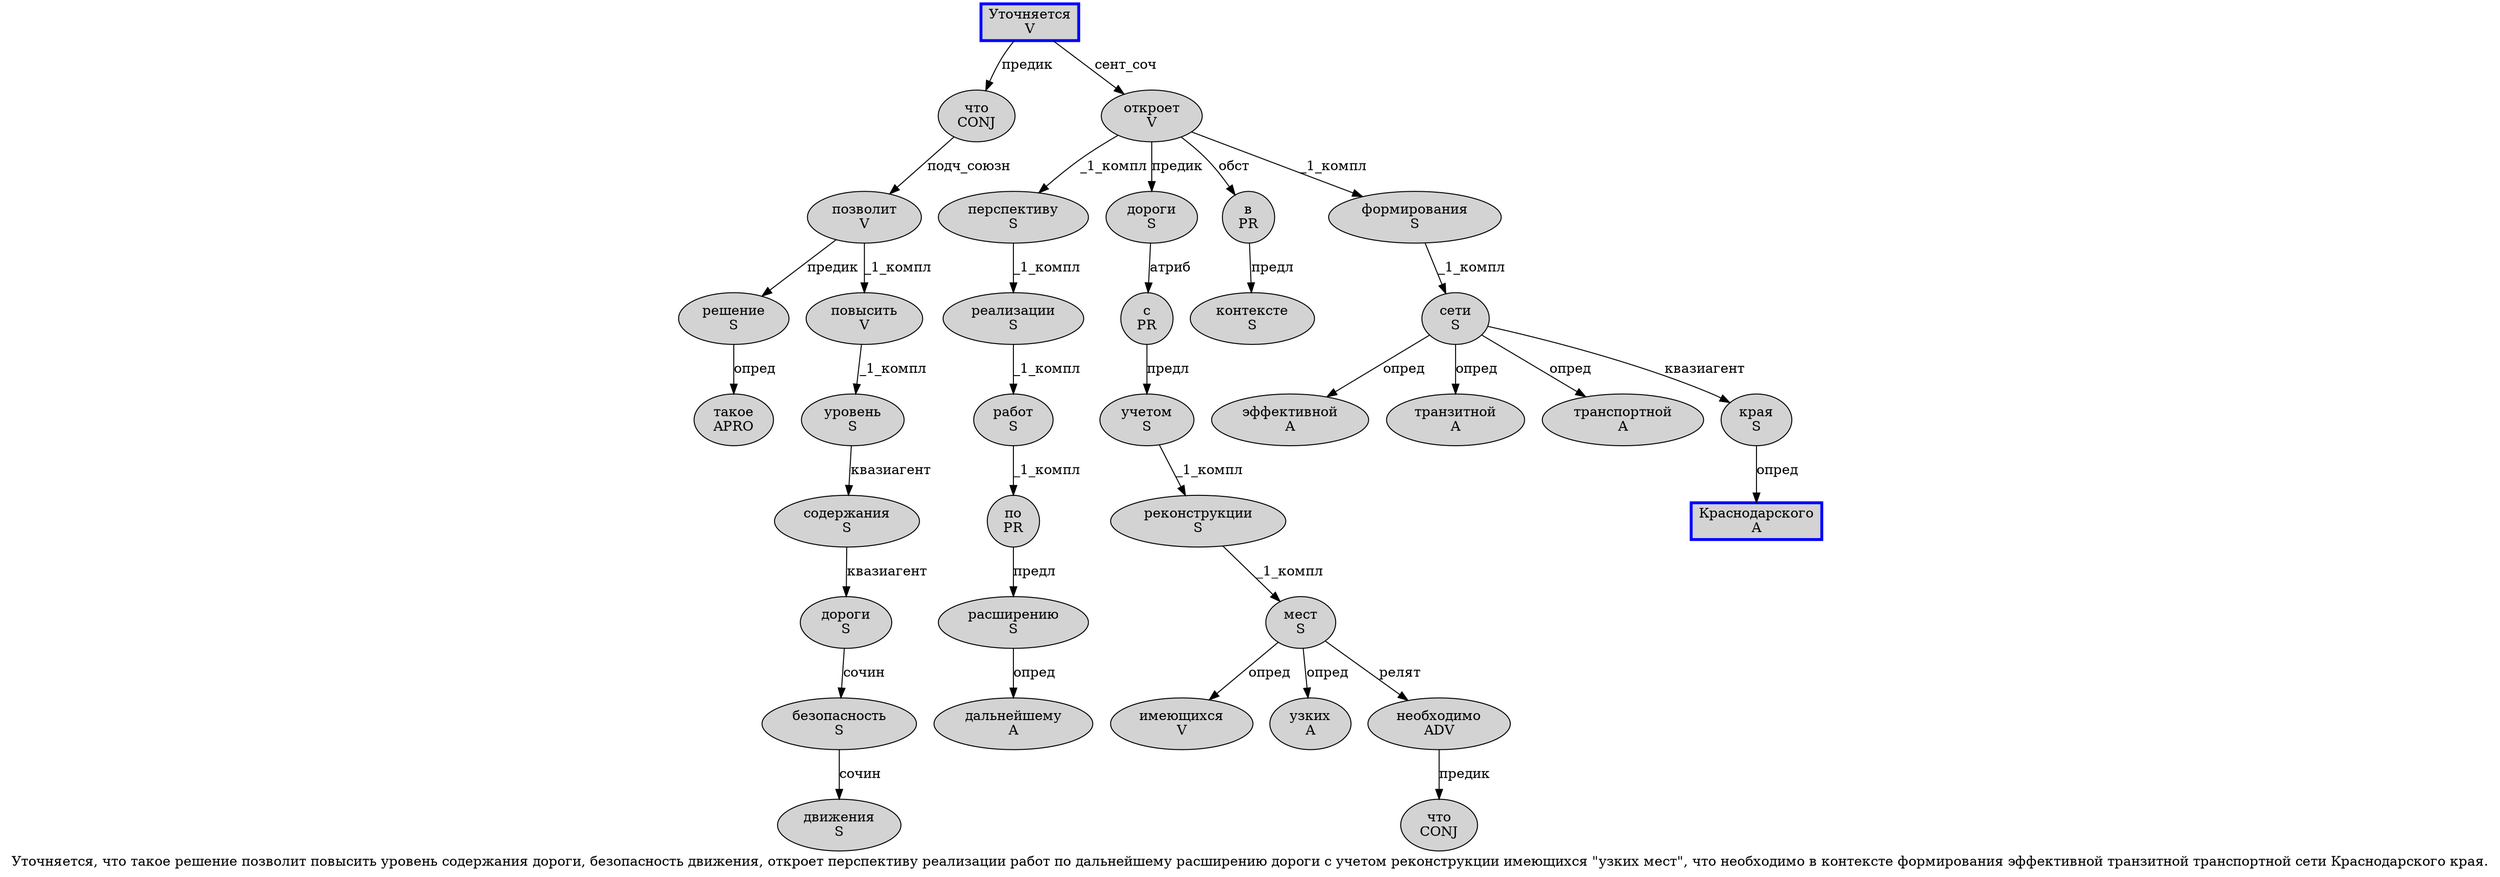 digraph SENTENCE_1178 {
	graph [label="Уточняется, что такое решение позволит повысить уровень содержания дороги, безопасность движения, откроет перспективу реализации работ по дальнейшему расширению дороги с учетом реконструкции имеющихся \"узких мест\", что необходимо в контексте формирования эффективной транзитной транспортной сети Краснодарского края."]
	node [style=filled]
		0 [label="Уточняется
V" color=blue fillcolor=lightgray penwidth=3 shape=box]
		2 [label="что
CONJ" color="" fillcolor=lightgray penwidth=1 shape=ellipse]
		3 [label="такое
APRO" color="" fillcolor=lightgray penwidth=1 shape=ellipse]
		4 [label="решение
S" color="" fillcolor=lightgray penwidth=1 shape=ellipse]
		5 [label="позволит
V" color="" fillcolor=lightgray penwidth=1 shape=ellipse]
		6 [label="повысить
V" color="" fillcolor=lightgray penwidth=1 shape=ellipse]
		7 [label="уровень
S" color="" fillcolor=lightgray penwidth=1 shape=ellipse]
		8 [label="содержания
S" color="" fillcolor=lightgray penwidth=1 shape=ellipse]
		9 [label="дороги
S" color="" fillcolor=lightgray penwidth=1 shape=ellipse]
		11 [label="безопасность
S" color="" fillcolor=lightgray penwidth=1 shape=ellipse]
		12 [label="движения
S" color="" fillcolor=lightgray penwidth=1 shape=ellipse]
		14 [label="откроет
V" color="" fillcolor=lightgray penwidth=1 shape=ellipse]
		15 [label="перспективу
S" color="" fillcolor=lightgray penwidth=1 shape=ellipse]
		16 [label="реализации
S" color="" fillcolor=lightgray penwidth=1 shape=ellipse]
		17 [label="работ
S" color="" fillcolor=lightgray penwidth=1 shape=ellipse]
		18 [label="по
PR" color="" fillcolor=lightgray penwidth=1 shape=ellipse]
		19 [label="дальнейшему
A" color="" fillcolor=lightgray penwidth=1 shape=ellipse]
		20 [label="расширению
S" color="" fillcolor=lightgray penwidth=1 shape=ellipse]
		21 [label="дороги
S" color="" fillcolor=lightgray penwidth=1 shape=ellipse]
		22 [label="с
PR" color="" fillcolor=lightgray penwidth=1 shape=ellipse]
		23 [label="учетом
S" color="" fillcolor=lightgray penwidth=1 shape=ellipse]
		24 [label="реконструкции
S" color="" fillcolor=lightgray penwidth=1 shape=ellipse]
		25 [label="имеющихся
V" color="" fillcolor=lightgray penwidth=1 shape=ellipse]
		27 [label="узких
A" color="" fillcolor=lightgray penwidth=1 shape=ellipse]
		28 [label="мест
S" color="" fillcolor=lightgray penwidth=1 shape=ellipse]
		31 [label="что
CONJ" color="" fillcolor=lightgray penwidth=1 shape=ellipse]
		32 [label="необходимо
ADV" color="" fillcolor=lightgray penwidth=1 shape=ellipse]
		33 [label="в
PR" color="" fillcolor=lightgray penwidth=1 shape=ellipse]
		34 [label="контексте
S" color="" fillcolor=lightgray penwidth=1 shape=ellipse]
		35 [label="формирования
S" color="" fillcolor=lightgray penwidth=1 shape=ellipse]
		36 [label="эффективной
A" color="" fillcolor=lightgray penwidth=1 shape=ellipse]
		37 [label="транзитной
A" color="" fillcolor=lightgray penwidth=1 shape=ellipse]
		38 [label="транспортной
A" color="" fillcolor=lightgray penwidth=1 shape=ellipse]
		39 [label="сети
S" color="" fillcolor=lightgray penwidth=1 shape=ellipse]
		40 [label="Краснодарского
A" color=blue fillcolor=lightgray penwidth=3 shape=box]
		41 [label="края
S" color="" fillcolor=lightgray penwidth=1 shape=ellipse]
			5 -> 4 [label="предик"]
			5 -> 6 [label="_1_компл"]
			39 -> 36 [label="опред"]
			39 -> 37 [label="опред"]
			39 -> 38 [label="опред"]
			39 -> 41 [label="квазиагент"]
			8 -> 9 [label="квазиагент"]
			2 -> 5 [label="подч_союзн"]
			23 -> 24 [label="_1_компл"]
			32 -> 31 [label="предик"]
			18 -> 20 [label="предл"]
			0 -> 2 [label="предик"]
			0 -> 14 [label="сент_соч"]
			17 -> 18 [label="_1_компл"]
			33 -> 34 [label="предл"]
			24 -> 28 [label="_1_компл"]
			28 -> 25 [label="опред"]
			28 -> 27 [label="опред"]
			28 -> 32 [label="релят"]
			41 -> 40 [label="опред"]
			15 -> 16 [label="_1_компл"]
			7 -> 8 [label="квазиагент"]
			11 -> 12 [label="сочин"]
			4 -> 3 [label="опред"]
			14 -> 15 [label="_1_компл"]
			14 -> 21 [label="предик"]
			14 -> 33 [label="обст"]
			14 -> 35 [label="_1_компл"]
			21 -> 22 [label="атриб"]
			16 -> 17 [label="_1_компл"]
			35 -> 39 [label="_1_компл"]
			20 -> 19 [label="опред"]
			9 -> 11 [label="сочин"]
			22 -> 23 [label="предл"]
			6 -> 7 [label="_1_компл"]
}